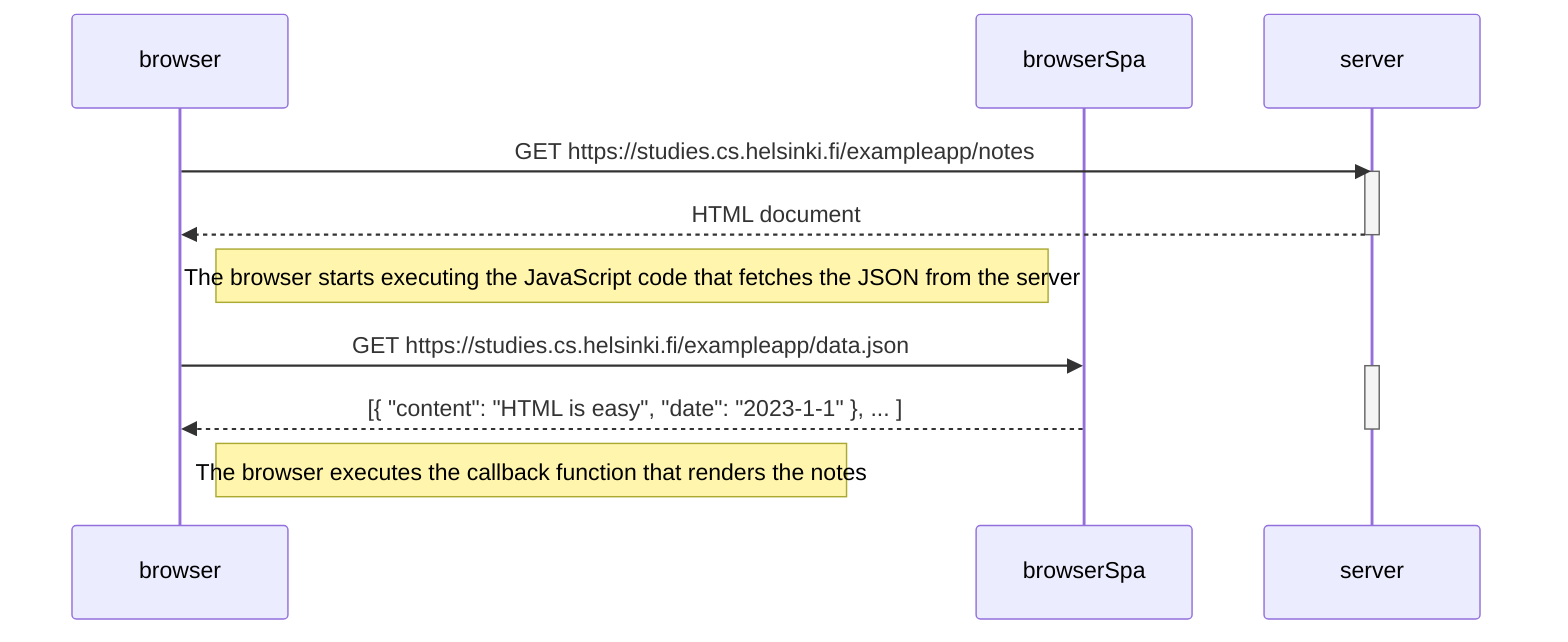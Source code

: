 sequenceDiagram
    participant browser
    participant browserSpa
    participant server

    browser->>server: GET https://studies.cs.helsinki.fi/exampleapp/notes
    activate server
    server-->>browser: HTML document
    deactivate server



    Note right of browser: The browser starts executing the JavaScript code that fetches the JSON from the server

    browser->>browserSpa: GET https://studies.cs.helsinki.fi/exampleapp/data.json
    activate server
    browserSpa -->>browser: [{ "content": "HTML is easy", "date": "2023-1-1" }, ... ]
    deactivate server

    Note right of browser: The browser executes the callback function that renders the notes